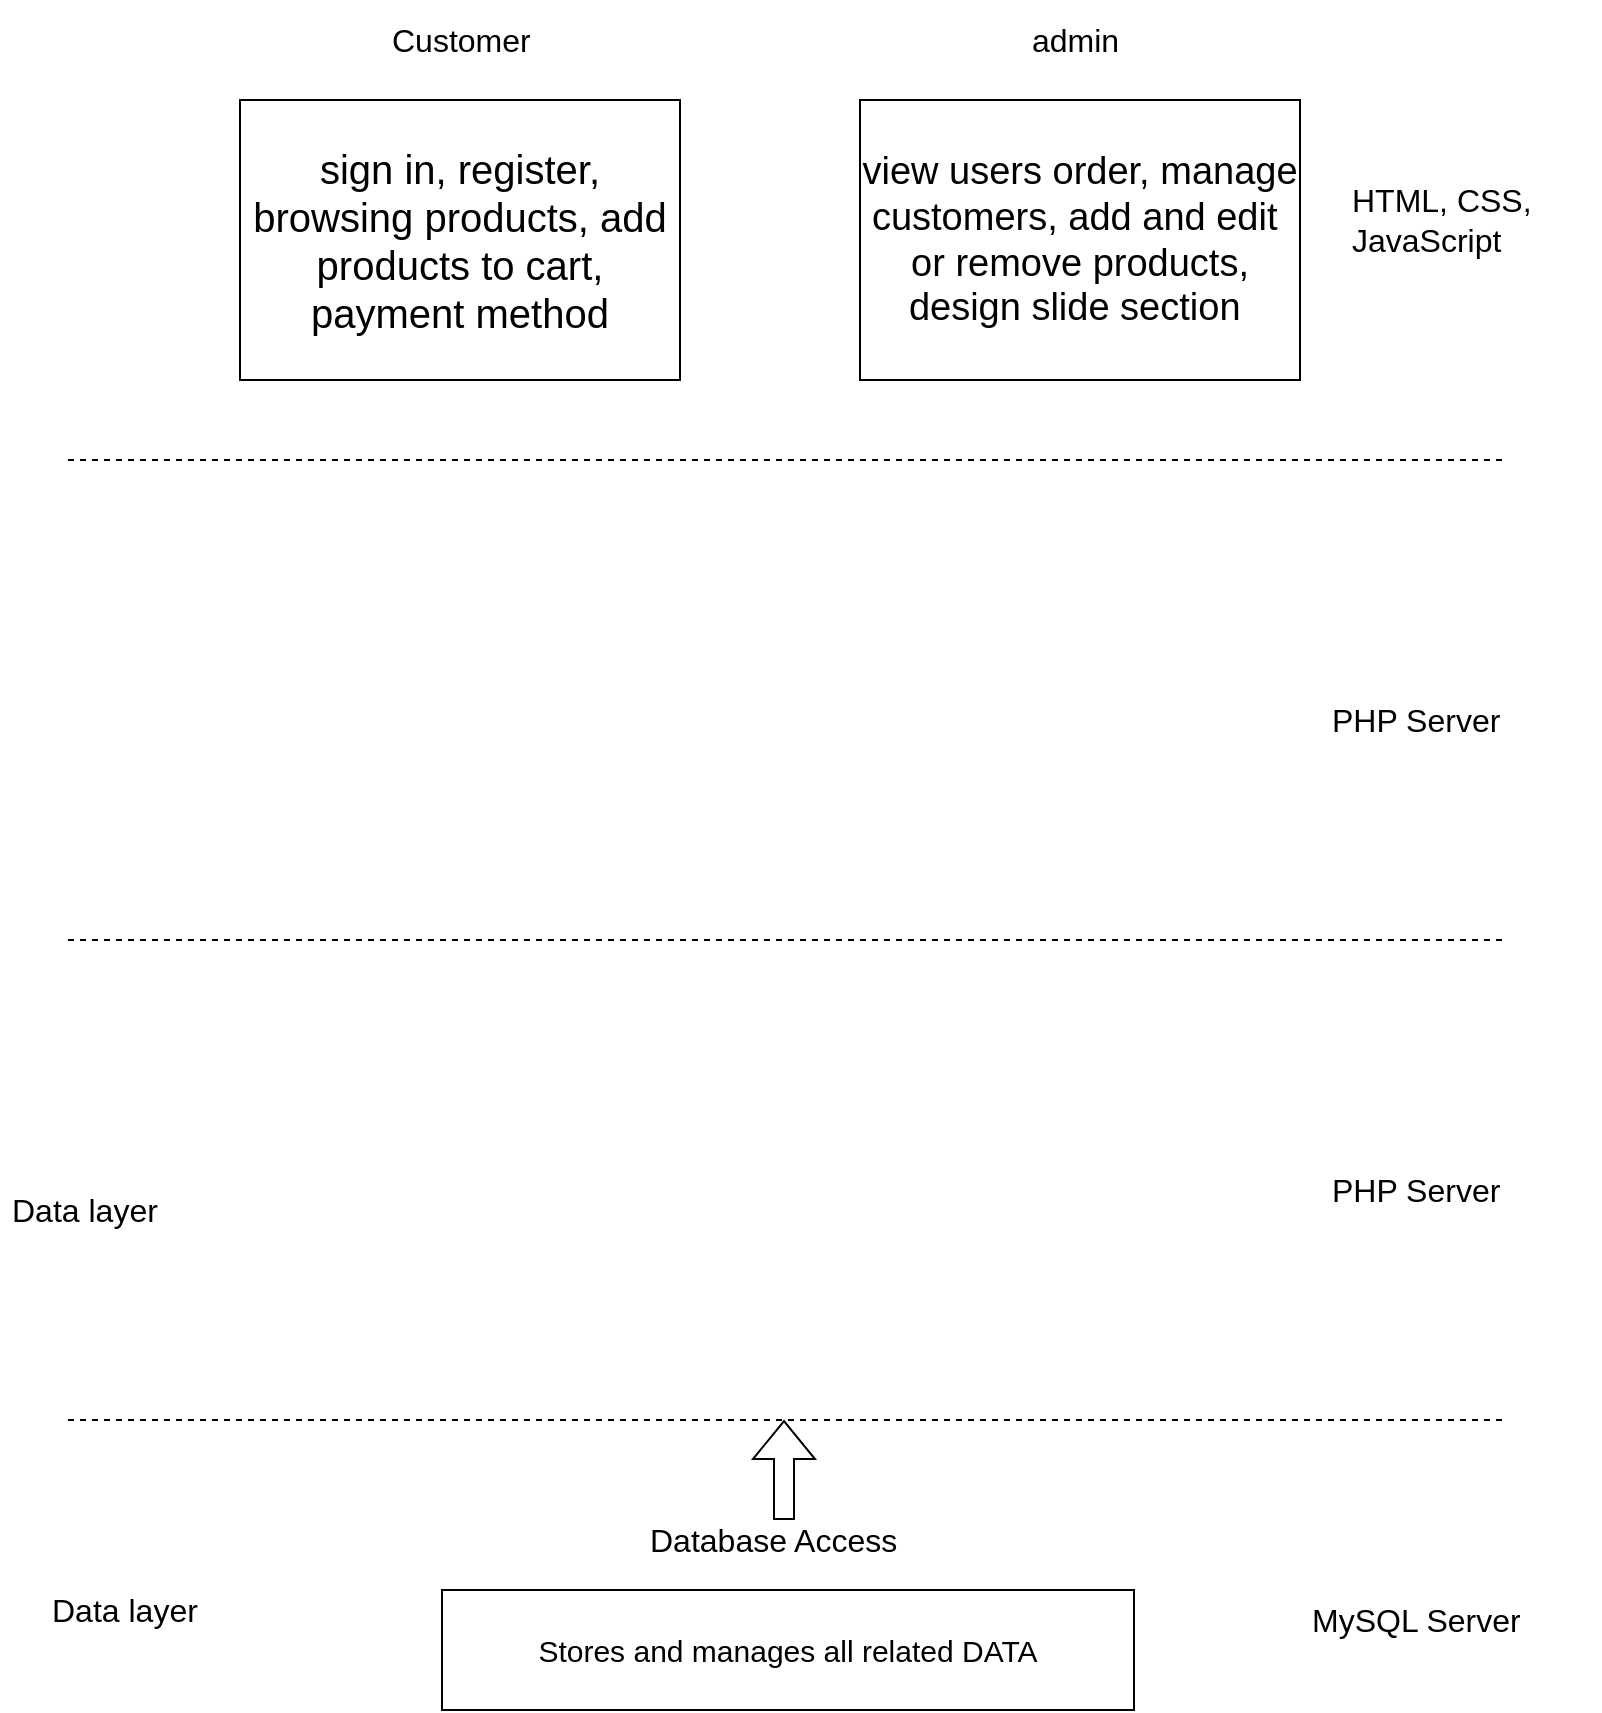 <mxfile version="24.3.1" type="github">
  <diagram name="Page-1" id="E_kH0rnilTMO4YT4p6E3">
    <mxGraphModel dx="1153" dy="968" grid="1" gridSize="10" guides="1" tooltips="1" connect="1" arrows="1" fold="1" page="1" pageScale="1" pageWidth="827" pageHeight="1169" math="0" shadow="0">
      <root>
        <mxCell id="0" />
        <mxCell id="1" parent="0" />
        <mxCell id="DM1_KYIYmy6NlbsBaSmz-2" value="&lt;font style=&quot;font-size: 15px;&quot;&gt;Stores and manages all related DATA&lt;/font&gt;" style="rounded=0;whiteSpace=wrap;html=1;" vertex="1" parent="1">
          <mxGeometry x="241" y="1005" width="346" height="60" as="geometry" />
        </mxCell>
        <mxCell id="DM1_KYIYmy6NlbsBaSmz-3" value="&lt;font style=&quot;font-size: 16px;&quot;&gt;MySQL Server&lt;/font&gt;" style="text;strokeColor=none;fillColor=none;align=left;verticalAlign=middle;spacingLeft=4;spacingRight=4;overflow=hidden;points=[[0,0.5],[1,0.5]];portConstraint=eastwest;rotatable=0;whiteSpace=wrap;html=1;" vertex="1" parent="1">
          <mxGeometry x="670" y="1005" width="140" height="30" as="geometry" />
        </mxCell>
        <mxCell id="DM1_KYIYmy6NlbsBaSmz-4" value="&lt;font style=&quot;font-size: 16px;&quot;&gt;Data layer&lt;/font&gt;" style="text;strokeColor=none;fillColor=none;align=left;verticalAlign=middle;spacingLeft=4;spacingRight=4;overflow=hidden;points=[[0,0.5],[1,0.5]];portConstraint=eastwest;rotatable=0;whiteSpace=wrap;html=1;" vertex="1" parent="1">
          <mxGeometry x="40" y="1000" width="140" height="30" as="geometry" />
        </mxCell>
        <mxCell id="DM1_KYIYmy6NlbsBaSmz-5" value="" style="shape=flexArrow;endArrow=classic;html=1;rounded=0;" edge="1" parent="1">
          <mxGeometry width="50" height="50" relative="1" as="geometry">
            <mxPoint x="412" y="970" as="sourcePoint" />
            <mxPoint x="412" y="920" as="targetPoint" />
          </mxGeometry>
        </mxCell>
        <mxCell id="DM1_KYIYmy6NlbsBaSmz-6" value="" style="endArrow=none;dashed=1;html=1;rounded=0;" edge="1" parent="1">
          <mxGeometry width="50" height="50" relative="1" as="geometry">
            <mxPoint x="54" y="920" as="sourcePoint" />
            <mxPoint x="774" y="920" as="targetPoint" />
          </mxGeometry>
        </mxCell>
        <mxCell id="DM1_KYIYmy6NlbsBaSmz-7" value="&lt;font style=&quot;font-size: 16px;&quot;&gt;Data layer&lt;/font&gt;" style="text;strokeColor=none;fillColor=none;align=left;verticalAlign=middle;spacingLeft=4;spacingRight=4;overflow=hidden;points=[[0,0.5],[1,0.5]];portConstraint=eastwest;rotatable=0;whiteSpace=wrap;html=1;" vertex="1" parent="1">
          <mxGeometry x="20" y="800" width="140" height="30" as="geometry" />
        </mxCell>
        <mxCell id="DM1_KYIYmy6NlbsBaSmz-8" value="" style="endArrow=none;dashed=1;html=1;rounded=0;" edge="1" parent="1">
          <mxGeometry width="50" height="50" relative="1" as="geometry">
            <mxPoint x="54" y="680" as="sourcePoint" />
            <mxPoint x="774" y="680" as="targetPoint" />
          </mxGeometry>
        </mxCell>
        <mxCell id="DM1_KYIYmy6NlbsBaSmz-9" value="" style="endArrow=none;dashed=1;html=1;rounded=0;" edge="1" parent="1">
          <mxGeometry width="50" height="50" relative="1" as="geometry">
            <mxPoint x="54" y="440" as="sourcePoint" />
            <mxPoint x="774" y="440" as="targetPoint" />
          </mxGeometry>
        </mxCell>
        <mxCell id="DM1_KYIYmy6NlbsBaSmz-10" value="&lt;font style=&quot;font-size: 16px;&quot;&gt;PHP Server&lt;/font&gt;" style="text;strokeColor=none;fillColor=none;align=left;verticalAlign=middle;spacingLeft=4;spacingRight=4;overflow=hidden;points=[[0,0.5],[1,0.5]];portConstraint=eastwest;rotatable=0;whiteSpace=wrap;html=1;" vertex="1" parent="1">
          <mxGeometry x="680" y="790" width="140" height="30" as="geometry" />
        </mxCell>
        <mxCell id="DM1_KYIYmy6NlbsBaSmz-11" value="&lt;font style=&quot;font-size: 16px;&quot;&gt;PHP Server&lt;/font&gt;" style="text;strokeColor=none;fillColor=none;align=left;verticalAlign=middle;spacingLeft=4;spacingRight=4;overflow=hidden;points=[[0,0.5],[1,0.5]];portConstraint=eastwest;rotatable=0;whiteSpace=wrap;html=1;" vertex="1" parent="1">
          <mxGeometry x="680" y="554.5" width="140" height="30" as="geometry" />
        </mxCell>
        <mxCell id="DM1_KYIYmy6NlbsBaSmz-12" value="&lt;font style=&quot;font-size: 16px;&quot;&gt;HTML, CSS, JavaScript&lt;/font&gt;" style="text;strokeColor=none;fillColor=none;align=left;verticalAlign=middle;spacingLeft=4;spacingRight=4;overflow=hidden;points=[[0,0.5],[1,0.5]];portConstraint=eastwest;rotatable=0;whiteSpace=wrap;html=1;" vertex="1" parent="1">
          <mxGeometry x="690" y="290" width="120" height="60" as="geometry" />
        </mxCell>
        <mxCell id="DM1_KYIYmy6NlbsBaSmz-13" value="&lt;font style=&quot;font-size: 20px;&quot;&gt;sign in, register, browsing products, add products to cart, payment method&lt;/font&gt;" style="rounded=0;whiteSpace=wrap;html=1;" vertex="1" parent="1">
          <mxGeometry x="140" y="260" width="220" height="140" as="geometry" />
        </mxCell>
        <mxCell id="DM1_KYIYmy6NlbsBaSmz-14" value="&lt;font style=&quot;font-size: 19px;&quot;&gt;view users order, manage customers, add and edit&amp;nbsp; or remove products, design slide section&amp;nbsp;&lt;/font&gt;" style="rounded=0;whiteSpace=wrap;html=1;" vertex="1" parent="1">
          <mxGeometry x="450" y="260" width="220" height="140" as="geometry" />
        </mxCell>
        <mxCell id="DM1_KYIYmy6NlbsBaSmz-15" value="&lt;font style=&quot;font-size: 16px;&quot;&gt;admin&lt;/font&gt;" style="text;strokeColor=none;fillColor=none;align=left;verticalAlign=middle;spacingLeft=4;spacingRight=4;overflow=hidden;points=[[0,0.5],[1,0.5]];portConstraint=eastwest;rotatable=0;whiteSpace=wrap;html=1;" vertex="1" parent="1">
          <mxGeometry x="530" y="210" width="100" height="40" as="geometry" />
        </mxCell>
        <mxCell id="DM1_KYIYmy6NlbsBaSmz-16" value="&lt;span style=&quot;font-size: 16px;&quot;&gt;Customer&lt;/span&gt;" style="text;strokeColor=none;fillColor=none;align=left;verticalAlign=middle;spacingLeft=4;spacingRight=4;overflow=hidden;points=[[0,0.5],[1,0.5]];portConstraint=eastwest;rotatable=0;whiteSpace=wrap;html=1;" vertex="1" parent="1">
          <mxGeometry x="210" y="210" width="100" height="40" as="geometry" />
        </mxCell>
        <mxCell id="DM1_KYIYmy6NlbsBaSmz-17" value="&lt;span style=&quot;font-size: 16px;&quot;&gt;Database Access&lt;/span&gt;" style="text;strokeColor=none;fillColor=none;align=left;verticalAlign=middle;spacingLeft=4;spacingRight=4;overflow=hidden;points=[[0,0.5],[1,0.5]];portConstraint=eastwest;rotatable=0;whiteSpace=wrap;html=1;" vertex="1" parent="1">
          <mxGeometry x="339" y="960" width="150" height="40" as="geometry" />
        </mxCell>
      </root>
    </mxGraphModel>
  </diagram>
</mxfile>
